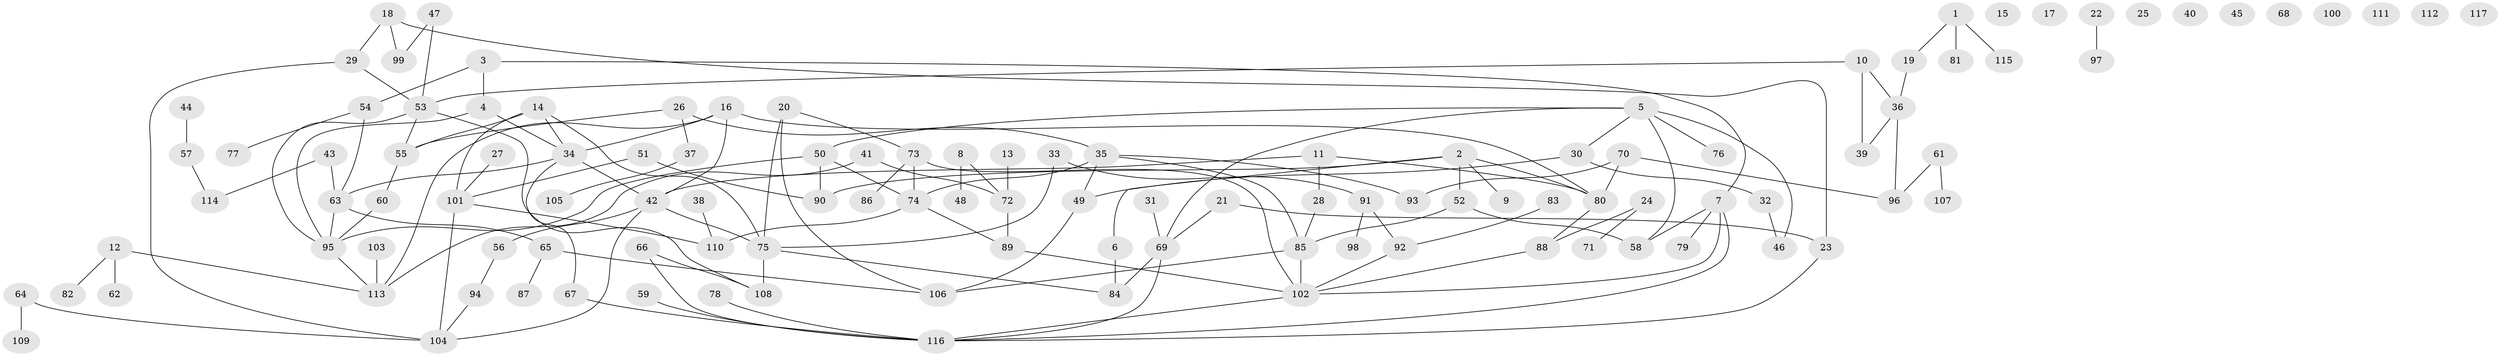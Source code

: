 // coarse degree distribution, {1: 0.24285714285714285, 5: 0.11428571428571428, 9: 0.014285714285714285, 6: 0.014285714285714285, 3: 0.11428571428571428, 15: 0.014285714285714285, 0: 0.14285714285714285, 2: 0.24285714285714285, 4: 0.07142857142857142, 16: 0.014285714285714285, 7: 0.014285714285714285}
// Generated by graph-tools (version 1.1) at 2025/16/03/04/25 18:16:36]
// undirected, 117 vertices, 149 edges
graph export_dot {
graph [start="1"]
  node [color=gray90,style=filled];
  1;
  2;
  3;
  4;
  5;
  6;
  7;
  8;
  9;
  10;
  11;
  12;
  13;
  14;
  15;
  16;
  17;
  18;
  19;
  20;
  21;
  22;
  23;
  24;
  25;
  26;
  27;
  28;
  29;
  30;
  31;
  32;
  33;
  34;
  35;
  36;
  37;
  38;
  39;
  40;
  41;
  42;
  43;
  44;
  45;
  46;
  47;
  48;
  49;
  50;
  51;
  52;
  53;
  54;
  55;
  56;
  57;
  58;
  59;
  60;
  61;
  62;
  63;
  64;
  65;
  66;
  67;
  68;
  69;
  70;
  71;
  72;
  73;
  74;
  75;
  76;
  77;
  78;
  79;
  80;
  81;
  82;
  83;
  84;
  85;
  86;
  87;
  88;
  89;
  90;
  91;
  92;
  93;
  94;
  95;
  96;
  97;
  98;
  99;
  100;
  101;
  102;
  103;
  104;
  105;
  106;
  107;
  108;
  109;
  110;
  111;
  112;
  113;
  114;
  115;
  116;
  117;
  1 -- 19;
  1 -- 81;
  1 -- 115;
  2 -- 6;
  2 -- 9;
  2 -- 52;
  2 -- 80;
  2 -- 90;
  3 -- 4;
  3 -- 7;
  3 -- 54;
  4 -- 34;
  4 -- 95;
  5 -- 30;
  5 -- 46;
  5 -- 50;
  5 -- 58;
  5 -- 69;
  5 -- 76;
  6 -- 84;
  7 -- 58;
  7 -- 79;
  7 -- 102;
  7 -- 116;
  8 -- 48;
  8 -- 72;
  10 -- 36;
  10 -- 39;
  10 -- 53;
  11 -- 28;
  11 -- 42;
  11 -- 80;
  12 -- 62;
  12 -- 82;
  12 -- 113;
  13 -- 72;
  14 -- 34;
  14 -- 55;
  14 -- 75;
  14 -- 101;
  16 -- 34;
  16 -- 42;
  16 -- 80;
  16 -- 113;
  18 -- 23;
  18 -- 29;
  18 -- 99;
  19 -- 36;
  20 -- 73;
  20 -- 75;
  20 -- 106;
  21 -- 23;
  21 -- 69;
  22 -- 97;
  23 -- 116;
  24 -- 71;
  24 -- 88;
  26 -- 35;
  26 -- 37;
  26 -- 55;
  27 -- 101;
  28 -- 85;
  29 -- 53;
  29 -- 104;
  30 -- 32;
  30 -- 49;
  31 -- 69;
  32 -- 46;
  33 -- 75;
  33 -- 91;
  34 -- 42;
  34 -- 63;
  34 -- 67;
  35 -- 49;
  35 -- 74;
  35 -- 85;
  35 -- 93;
  36 -- 39;
  36 -- 96;
  37 -- 105;
  38 -- 110;
  41 -- 72;
  41 -- 113;
  42 -- 56;
  42 -- 75;
  42 -- 104;
  43 -- 63;
  43 -- 114;
  44 -- 57;
  47 -- 53;
  47 -- 99;
  49 -- 106;
  50 -- 74;
  50 -- 90;
  50 -- 95;
  51 -- 90;
  51 -- 101;
  52 -- 58;
  52 -- 85;
  53 -- 55;
  53 -- 95;
  53 -- 108;
  54 -- 63;
  54 -- 77;
  55 -- 60;
  56 -- 94;
  57 -- 114;
  59 -- 116;
  60 -- 95;
  61 -- 96;
  61 -- 107;
  63 -- 65;
  63 -- 95;
  64 -- 104;
  64 -- 109;
  65 -- 87;
  65 -- 106;
  66 -- 108;
  66 -- 116;
  67 -- 116;
  69 -- 84;
  69 -- 116;
  70 -- 80;
  70 -- 93;
  70 -- 96;
  72 -- 89;
  73 -- 74;
  73 -- 86;
  73 -- 102;
  74 -- 89;
  74 -- 110;
  75 -- 84;
  75 -- 108;
  78 -- 116;
  80 -- 88;
  83 -- 92;
  85 -- 102;
  85 -- 106;
  88 -- 102;
  89 -- 102;
  91 -- 92;
  91 -- 98;
  92 -- 102;
  94 -- 104;
  95 -- 113;
  101 -- 104;
  101 -- 110;
  102 -- 116;
  103 -- 113;
}
